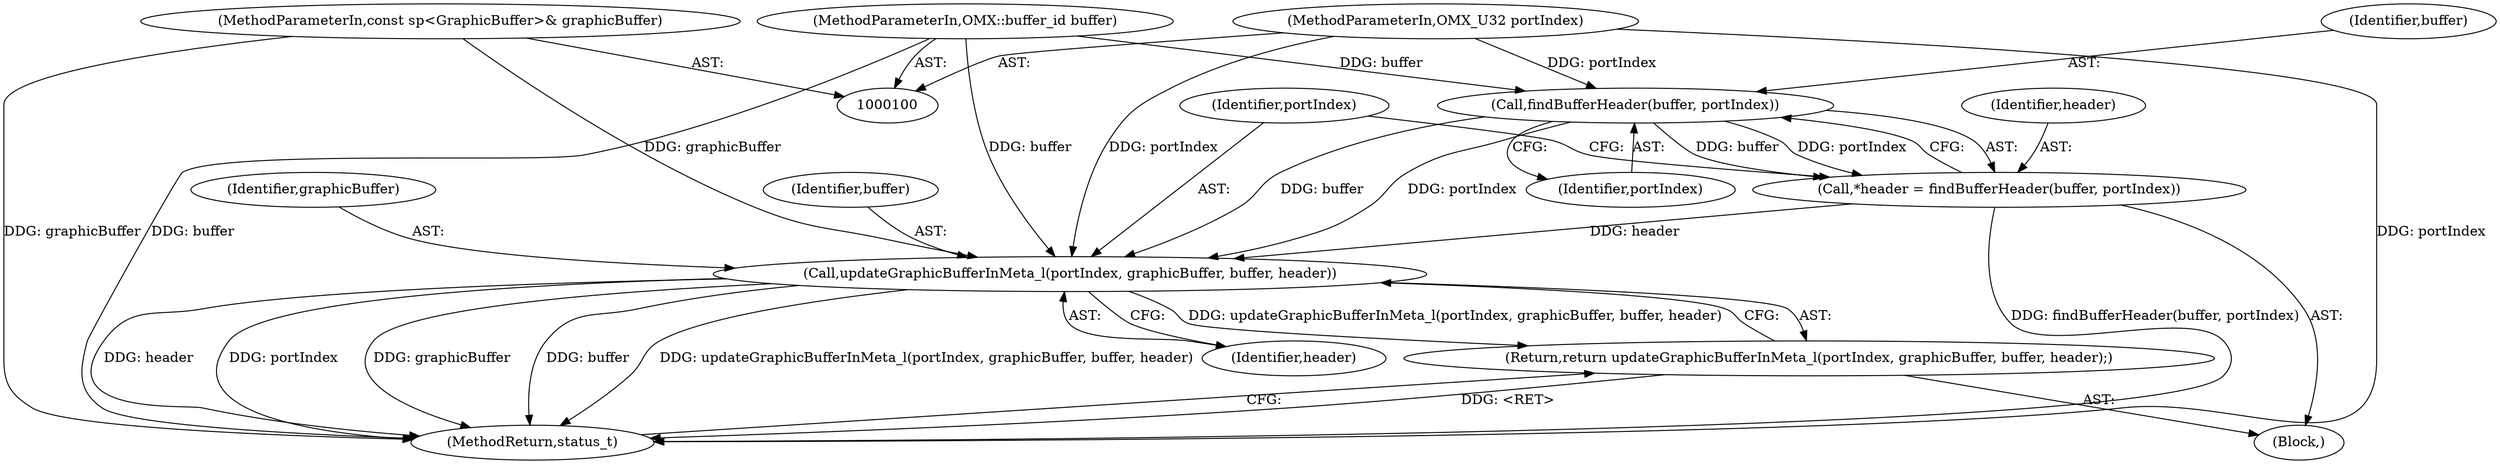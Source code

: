 digraph "0_Android_b351eabb428c7ca85a34513c64601f437923d576_9@API" {
"1000113" [label="(Call,updateGraphicBufferInMeta_l(portIndex, graphicBuffer, buffer, header))"];
"1000109" [label="(Call,findBufferHeader(buffer, portIndex))"];
"1000103" [label="(MethodParameterIn,OMX::buffer_id buffer)"];
"1000101" [label="(MethodParameterIn,OMX_U32 portIndex)"];
"1000102" [label="(MethodParameterIn,const sp<GraphicBuffer>& graphicBuffer)"];
"1000107" [label="(Call,*header = findBufferHeader(buffer, portIndex))"];
"1000112" [label="(Return,return updateGraphicBufferInMeta_l(portIndex, graphicBuffer, buffer, header);)"];
"1000118" [label="(MethodReturn,status_t)"];
"1000113" [label="(Call,updateGraphicBufferInMeta_l(portIndex, graphicBuffer, buffer, header))"];
"1000102" [label="(MethodParameterIn,const sp<GraphicBuffer>& graphicBuffer)"];
"1000103" [label="(MethodParameterIn,OMX::buffer_id buffer)"];
"1000101" [label="(MethodParameterIn,OMX_U32 portIndex)"];
"1000111" [label="(Identifier,portIndex)"];
"1000117" [label="(Identifier,header)"];
"1000108" [label="(Identifier,header)"];
"1000110" [label="(Identifier,buffer)"];
"1000107" [label="(Call,*header = findBufferHeader(buffer, portIndex))"];
"1000109" [label="(Call,findBufferHeader(buffer, portIndex))"];
"1000104" [label="(Block,)"];
"1000115" [label="(Identifier,graphicBuffer)"];
"1000114" [label="(Identifier,portIndex)"];
"1000112" [label="(Return,return updateGraphicBufferInMeta_l(portIndex, graphicBuffer, buffer, header);)"];
"1000116" [label="(Identifier,buffer)"];
"1000113" -> "1000112"  [label="AST: "];
"1000113" -> "1000117"  [label="CFG: "];
"1000114" -> "1000113"  [label="AST: "];
"1000115" -> "1000113"  [label="AST: "];
"1000116" -> "1000113"  [label="AST: "];
"1000117" -> "1000113"  [label="AST: "];
"1000112" -> "1000113"  [label="CFG: "];
"1000113" -> "1000118"  [label="DDG: header"];
"1000113" -> "1000118"  [label="DDG: portIndex"];
"1000113" -> "1000118"  [label="DDG: graphicBuffer"];
"1000113" -> "1000118"  [label="DDG: buffer"];
"1000113" -> "1000118"  [label="DDG: updateGraphicBufferInMeta_l(portIndex, graphicBuffer, buffer, header)"];
"1000113" -> "1000112"  [label="DDG: updateGraphicBufferInMeta_l(portIndex, graphicBuffer, buffer, header)"];
"1000109" -> "1000113"  [label="DDG: portIndex"];
"1000109" -> "1000113"  [label="DDG: buffer"];
"1000101" -> "1000113"  [label="DDG: portIndex"];
"1000102" -> "1000113"  [label="DDG: graphicBuffer"];
"1000103" -> "1000113"  [label="DDG: buffer"];
"1000107" -> "1000113"  [label="DDG: header"];
"1000109" -> "1000107"  [label="AST: "];
"1000109" -> "1000111"  [label="CFG: "];
"1000110" -> "1000109"  [label="AST: "];
"1000111" -> "1000109"  [label="AST: "];
"1000107" -> "1000109"  [label="CFG: "];
"1000109" -> "1000107"  [label="DDG: buffer"];
"1000109" -> "1000107"  [label="DDG: portIndex"];
"1000103" -> "1000109"  [label="DDG: buffer"];
"1000101" -> "1000109"  [label="DDG: portIndex"];
"1000103" -> "1000100"  [label="AST: "];
"1000103" -> "1000118"  [label="DDG: buffer"];
"1000101" -> "1000100"  [label="AST: "];
"1000101" -> "1000118"  [label="DDG: portIndex"];
"1000102" -> "1000100"  [label="AST: "];
"1000102" -> "1000118"  [label="DDG: graphicBuffer"];
"1000107" -> "1000104"  [label="AST: "];
"1000108" -> "1000107"  [label="AST: "];
"1000114" -> "1000107"  [label="CFG: "];
"1000107" -> "1000118"  [label="DDG: findBufferHeader(buffer, portIndex)"];
"1000112" -> "1000104"  [label="AST: "];
"1000118" -> "1000112"  [label="CFG: "];
"1000112" -> "1000118"  [label="DDG: <RET>"];
}
